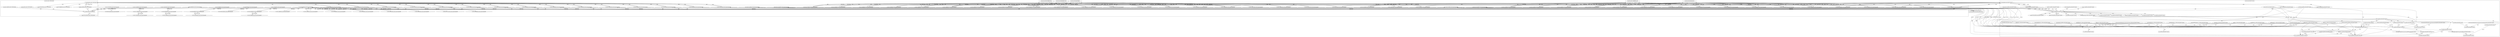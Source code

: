 digraph G {
	"10.1.80.1:49020#ServerID_OuterContainerID"->"1_fwatchdog#ServerID_6dcbcc88d5-j9zwp"[ label="GET" ];
	"10.1.80.1:43798#ServerID_OuterContainerID"->"1_fwatchdog#ServerID_667d78fb58-55kvm"[ label="GET" ];
	"10.1.80.1:43796#ServerID_OuterContainerID"->"1_fwatchdog#ServerID_667d78fb58-55kvm"[ label="GET" ];
	"10.1.80.1:49018#ServerID_OuterContainerID"->"1_fwatchdog#ServerID_6dcbcc88d5-j9zwp"[ label="GET" ];
	"1_fwatchdog#ServerID_667d78fb58-55kvm"->"10.1.80.1:43796#ServerID_OuterContainerID"[ label="RESPONSE" ];
	"1_fwatchdog#ServerID_667d78fb58-55kvm"->"10.1.80.1:43798#ServerID_OuterContainerID"[ label="RESPONSE" ];
	"1_fwatchdog#ServerID_6dcbcc88d5-j9zwp"->"10.1.80.1:49018#ServerID_OuterContainerID"[ label="RESPONSE" ];
	"1_fwatchdog#ServerID_6dcbcc88d5-j9zwp"->"10.1.80.1:49020#ServerID_OuterContainerID"[ label="RESPONSE" ];
	"10.1.80.1:43770#ServerID_OuterContainerID"->"1_fwatchdog#ServerID_8665dd9487-fclr8"[ label="GET" ];
	"1_fwatchdog#ServerID_8665dd9487-fclr8"->"10.1.80.1:43770#ServerID_OuterContainerID"[ label="RESPONSE" ];
	"10.1.80.1:43768#ServerID_OuterContainerID"->"1_fwatchdog#ServerID_8665dd9487-fclr8"[ label="GET" ];
	"1_fwatchdog#ServerID_8665dd9487-fclr8"->"10.1.80.1:43768#ServerID_OuterContainerID"[ label="RESPONSE" ];
	"10.1.80.1:52128#ServerID_OuterContainerID"->"1_fwatchdog#ServerID_76c96688d7-jnp5f"[ label="GET" ];
	"10.1.80.1:52129#ServerID_OuterContainerID"->"1_fwatchdog#ServerID_76c96688d7-jnp5f"[ label="GET" ];
	"1_fwatchdog#ServerID_76c96688d7-jnp5f"->"10.1.80.1:52129#ServerID_OuterContainerID"[ label="RESPONSE" ];
	"10.1.80.1:43820#ServerID_OuterContainerID"->"1_fwatchdog#ServerID_667d78fb58-55kvm"[ label="GET" ];
	"1_fwatchdog#ServerID_76c96688d7-jnp5f"->"10.1.80.1:52128#ServerID_OuterContainerID"[ label="RESPONSE" ];
	"10.1.80.1:43822#ServerID_OuterContainerID"->"1_fwatchdog#ServerID_667d78fb58-55kvm"[ label="GET" ];
	"1_fwatchdog#ServerID_667d78fb58-55kvm"->"10.1.80.1:43822#ServerID_OuterContainerID"[ label="RESPONSE" ];
	"1_fwatchdog#ServerID_667d78fb58-55kvm"->"10.1.80.1:43820#ServerID_OuterContainerID"[ label="RESPONSE" ];
	"10.1.80.1:49044#ServerID_OuterContainerID"->"1_fwatchdog#ServerID_6dcbcc88d5-j9zwp"[ label="GET" ];
	"1_fwatchdog#ServerID_6dcbcc88d5-j9zwp"->"10.1.80.1:49044#ServerID_OuterContainerID"[ label="RESPONSE" ];
	"10.1.80.1:49042#ServerID_OuterContainerID"->"1_fwatchdog#ServerID_6dcbcc88d5-j9zwp"[ label="GET" ];
	"1_fwatchdog#ServerID_6dcbcc88d5-j9zwp"->"10.1.80.1:49042#ServerID_OuterContainerID"[ label="RESPONSE" ];
	"10.1.80.1:43793#ServerID_OuterContainerID"->"1_fwatchdog#ServerID_8665dd9487-fclr8"[ label="GET" ];
	"1_fwatchdog#ServerID_8665dd9487-fclr8"->"10.1.80.1:43793#ServerID_OuterContainerID"[ label="RESPONSE" ];
	"10.1.80.1:43792#ServerID_OuterContainerID"->"1_fwatchdog#ServerID_8665dd9487-fclr8"[ label="GET" ];
	"1_fwatchdog#ServerID_8665dd9487-fclr8"->"10.1.80.1:43792#ServerID_OuterContainerID"[ label="RESPONSE" ];
	"10.1.80.1:52154#ServerID_OuterContainerID"->"1_fwatchdog#ServerID_76c96688d7-jnp5f"[ label="GET" ];
	"10.1.80.1:52152#ServerID_OuterContainerID"->"1_fwatchdog#ServerID_76c96688d7-jnp5f"[ label="GET" ];
	"1_fwatchdog#ServerID_76c96688d7-jnp5f"->"10.1.80.1:52154#ServerID_OuterContainerID"[ label="RESPONSE" ];
	"1_fwatchdog#ServerID_76c96688d7-jnp5f"->"10.1.80.1:52152#ServerID_OuterContainerID"[ label="RESPONSE" ];
	"10.1.80.93:41054#ServerID_OuterContainerID"->"1_fwatchdog#ServerID_6dcbcc88d5-j9zwp"[ label="POST" ];
	"1_fwatchdog#ServerID_6dcbcc88d5-j9zwp"->"gateway:8080#ServerID_OuterContainerID"[ label="POST" ];
	"1_fwatchdog#ServerID_6dcbcc88d5-j9zwp"->"10.1.80.93:8080#ServerID_OuterContainerID"[ label="POST" ];
	"10.1.80.93:47950#ServerID_OuterContainerID"->"1_fwatchdog#ServerID_667d78fb58-55kvm"[ label="POST" ];
	"10.1.80.1:43870#ServerID_OuterContainerID"->"1_fwatchdog#ServerID_667d78fb58-55kvm"[ label="GET" ];
	"10.1.80.1:43868#ServerID_OuterContainerID"->"1_fwatchdog#ServerID_667d78fb58-55kvm"[ label="GET" ];
	"1_fwatchdog#ServerID_667d78fb58-55kvm"->"10.1.80.1:43870#ServerID_OuterContainerID"[ label="RESPONSE" ];
	"1_fwatchdog#ServerID_667d78fb58-55kvm"->"10.1.80.1:43868#ServerID_OuterContainerID"[ label="RESPONSE" ];
	"10.1.80.1:49092#ServerID_OuterContainerID"->"1_fwatchdog#ServerID_6dcbcc88d5-j9zwp"[ label="GET" ];
	"1_fwatchdog#ServerID_6dcbcc88d5-j9zwp"->"10.1.80.1:49092#ServerID_OuterContainerID"[ label="RESPONSE" ];
	"10.1.80.1:49090#ServerID_OuterContainerID"->"1_fwatchdog#ServerID_6dcbcc88d5-j9zwp"[ label="GET" ];
	"1_fwatchdog#ServerID_6dcbcc88d5-j9zwp"->"10.1.80.1:49090#ServerID_OuterContainerID"[ label="RESPONSE" ];
	"10.1.80.1:43844#ServerID_OuterContainerID"->"1_fwatchdog#ServerID_8665dd9487-fclr8"[ label="GET" ];
	"1_fwatchdog#ServerID_8665dd9487-fclr8"->"10.1.80.1:43844#ServerID_OuterContainerID"[ label="RESPONSE" ];
	"10.1.80.1:43842#ServerID_OuterContainerID"->"1_fwatchdog#ServerID_8665dd9487-fclr8"[ label="GET" ];
	"1_fwatchdog#ServerID_8665dd9487-fclr8"->"10.1.80.1:43842#ServerID_OuterContainerID"[ label="RESPONSE" ];
	"10.1.80.1:52204#ServerID_OuterContainerID"->"1_fwatchdog#ServerID_76c96688d7-jnp5f"[ label="GET" ];
	"10.1.80.1:52202#ServerID_OuterContainerID"->"1_fwatchdog#ServerID_76c96688d7-jnp5f"[ label="GET" ];
	"1_fwatchdog#ServerID_76c96688d7-jnp5f"->"10.1.80.1:52204#ServerID_OuterContainerID"[ label="RESPONSE" ];
	"1_fwatchdog#ServerID_76c96688d7-jnp5f"->"10.1.80.1:52202#ServerID_OuterContainerID"[ label="RESPONSE" ];
	"1_fwatchdog#ServerID_667d78fb58-55kvm"->"10.1.80.93:47950#ServerID_OuterContainerID"[ label="RESPONSE" ];
	"10.1.80.93:8080#ServerID_OuterContainerID"->"1_fwatchdog#ServerID_6dcbcc88d5-j9zwp"[ label="RESPONSE" ];
	"gateway:8080#ServerID_OuterContainerID"->"1_fwatchdog#ServerID_6dcbcc88d5-j9zwp"[ label="RESPONSE" ];
	"1_fwatchdog#ServerID_6dcbcc88d5-j9zwp"->"10.1.80.93:41054#ServerID_OuterContainerID"[ label="RESPONSE" ];
	"10.1.80.1:43796#ServerID_OuterContainerID"->"1_fwatchdog#ServerID_0802701be25e"[ label="read" ];
	"10.1.80.1:43798#ServerID_OuterContainerID"->"1_fwatchdog#ServerID_0802701be25e"[ label="read" ];
	"1_fwatchdog#ServerID_0802701be25e"->"10.1.80.1:43796#ServerID_OuterContainerID"[ label="write" ];
	"1_fwatchdog#ServerID_0802701be25e"->"10.1.80.1:43798#ServerID_OuterContainerID"[ label="write" ];
	"10.1.80.1:49018#ServerID_OuterContainerID"->"1_fwatchdog#ServerID_736074b81582"[ label="read" ];
	"10.1.80.1:49020#ServerID_OuterContainerID"->"1_fwatchdog#ServerID_736074b81582"[ label="read" ];
	"1_fwatchdog#ServerID_736074b81582"->"10.1.80.1:49018#ServerID_OuterContainerID"[ label="write" ];
	"1_fwatchdog#ServerID_736074b81582"->"10.1.80.1:49020#ServerID_OuterContainerID"[ label="write" ];
	"10.1.80.1:43918#ServerID_OuterContainerID"->"1_fwatchdog#ServerID_667d78fb58-55kvm"[ label="GET" ];
	"10.1.80.1:43916#ServerID_OuterContainerID"->"1_fwatchdog#ServerID_667d78fb58-55kvm"[ label="GET" ];
	"1_fwatchdog#ServerID_667d78fb58-55kvm"->"10.1.80.1:43916#ServerID_OuterContainerID"[ label="RESPONSE" ];
	"1_fwatchdog#ServerID_667d78fb58-55kvm"->"10.1.80.1:43918#ServerID_OuterContainerID"[ label="RESPONSE" ];
	"10.1.80.1:49144#ServerID_OuterContainerID"->"1_fwatchdog#ServerID_6dcbcc88d5-j9zwp"[ label="GET" ];
	"1_fwatchdog#ServerID_6dcbcc88d5-j9zwp"->"10.1.80.1:49144#ServerID_OuterContainerID"[ label="RESPONSE" ];
	"10.1.80.1:49142#ServerID_OuterContainerID"->"1_fwatchdog#ServerID_6dcbcc88d5-j9zwp"[ label="GET" ];
	"1_fwatchdog#ServerID_6dcbcc88d5-j9zwp"->"10.1.80.1:49142#ServerID_OuterContainerID"[ label="RESPONSE" ];
	"10.1.80.1:43892#ServerID_OuterContainerID"->"1_fwatchdog#ServerID_8665dd9487-fclr8"[ label="GET" ];
	"10.1.80.1:43894#ServerID_OuterContainerID"->"1_fwatchdog#ServerID_8665dd9487-fclr8"[ label="GET" ];
	"1_fwatchdog#ServerID_8665dd9487-fclr8"->"10.1.80.1:43892#ServerID_OuterContainerID"[ label="RESPONSE" ];
	"1_fwatchdog#ServerID_8665dd9487-fclr8"->"10.1.80.1:43894#ServerID_OuterContainerID"[ label="RESPONSE" ];
	"10.1.80.1:52252#ServerID_OuterContainerID"->"1_fwatchdog#ServerID_76c96688d7-jnp5f"[ label="GET" ];
	"10.1.80.1:52254#ServerID_OuterContainerID"->"1_fwatchdog#ServerID_76c96688d7-jnp5f"[ label="GET" ];
	"1_fwatchdog#ServerID_76c96688d7-jnp5f"->"10.1.80.1:52254#ServerID_OuterContainerID"[ label="RESPONSE" ];
	"1_fwatchdog#ServerID_76c96688d7-jnp5f"->"10.1.80.1:52252#ServerID_OuterContainerID"[ label="RESPONSE" ];
	"10.1.80.1:43946#ServerID_OuterContainerID"->"1_fwatchdog#ServerID_667d78fb58-55kvm"[ label="GET" ];
	"10.1.80.1:43948#ServerID_OuterContainerID"->"1_fwatchdog#ServerID_667d78fb58-55kvm"[ label="GET" ];
	"1_fwatchdog#ServerID_667d78fb58-55kvm"->"10.1.80.1:43948#ServerID_OuterContainerID"[ label="RESPONSE" ];
	"1_fwatchdog#ServerID_667d78fb58-55kvm"->"10.1.80.1:43946#ServerID_OuterContainerID"[ label="RESPONSE" ];
	"10.1.80.1:49170#ServerID_OuterContainerID"->"1_fwatchdog#ServerID_6dcbcc88d5-j9zwp"[ label="GET" ];
	"10.1.80.1:49168#ServerID_OuterContainerID"->"1_fwatchdog#ServerID_6dcbcc88d5-j9zwp"[ label="GET" ];
	"1_fwatchdog#ServerID_6dcbcc88d5-j9zwp"->"10.1.80.1:49168#ServerID_OuterContainerID"[ label="RESPONSE" ];
	"1_fwatchdog#ServerID_6dcbcc88d5-j9zwp"->"10.1.80.1:49170#ServerID_OuterContainerID"[ label="RESPONSE" ];
	"10.1.80.1:43918#ServerID_OuterContainerID"->"1_fwatchdog#ServerID_8665dd9487-fclr8"[ label="GET" ];
	"1_fwatchdog#ServerID_8665dd9487-fclr8"->"10.1.80.1:43918#ServerID_OuterContainerID"[ label="RESPONSE" ];
	"10.1.80.1:43920#ServerID_OuterContainerID"->"1_fwatchdog#ServerID_8665dd9487-fclr8"[ label="GET" ];
	"1_fwatchdog#ServerID_8665dd9487-fclr8"->"10.1.80.1:43920#ServerID_OuterContainerID"[ label="RESPONSE" ];
	"10.1.80.1:52280#ServerID_OuterContainerID"->"1_fwatchdog#ServerID_76c96688d7-jnp5f"[ label="GET" ];
	"10.1.80.1:52278#ServerID_OuterContainerID"->"1_fwatchdog#ServerID_76c96688d7-jnp5f"[ label="GET" ];
	"1_fwatchdog#ServerID_76c96688d7-jnp5f"->"10.1.80.1:52280#ServerID_OuterContainerID"[ label="RESPONSE" ];
	"1_fwatchdog#ServerID_76c96688d7-jnp5f"->"10.1.80.1:52278#ServerID_OuterContainerID"[ label="RESPONSE" ];
	"10.1.80.1:43974#ServerID_OuterContainerID"->"1_fwatchdog#ServerID_667d78fb58-55kvm"[ label="GET" ];
	"10.1.80.1:43976#ServerID_OuterContainerID"->"1_fwatchdog#ServerID_667d78fb58-55kvm"[ label="GET" ];
	"1_fwatchdog#ServerID_667d78fb58-55kvm"->"10.1.80.1:43976#ServerID_OuterContainerID"[ label="RESPONSE" ];
	"1_fwatchdog#ServerID_667d78fb58-55kvm"->"10.1.80.1:43974#ServerID_OuterContainerID"[ label="RESPONSE" ];
	"10.1.80.1:43770#ServerID_OuterContainerID"->"1_fwatchdog#ServerID_86aa7f3fa3b0"[ label="read" ];
	"10.1.80.1:49198#ServerID_OuterContainerID"->"1_fwatchdog#ServerID_6dcbcc88d5-j9zwp"[ label="GET" ];
	"1_fwatchdog#ServerID_6dcbcc88d5-j9zwp"->"10.1.80.1:49198#ServerID_OuterContainerID"[ label="RESPONSE" ];
	"10.1.80.1:49196#ServerID_OuterContainerID"->"1_fwatchdog#ServerID_6dcbcc88d5-j9zwp"[ label="GET" ];
	"1_fwatchdog#ServerID_86aa7f3fa3b0"->"10.1.80.1:43770#ServerID_OuterContainerID"[ label="write" ];
	"1_fwatchdog#ServerID_6dcbcc88d5-j9zwp"->"10.1.80.1:49196#ServerID_OuterContainerID"[ label="RESPONSE" ];
	"10.1.80.1:43948#ServerID_OuterContainerID"->"1_fwatchdog#ServerID_8665dd9487-fclr8"[ label="GET" ];
	"10.1.80.1:43946#ServerID_OuterContainerID"->"1_fwatchdog#ServerID_8665dd9487-fclr8"[ label="GET" ];
	"1_fwatchdog#ServerID_8665dd9487-fclr8"->"10.1.80.1:43948#ServerID_OuterContainerID"[ label="RESPONSE" ];
	"1_fwatchdog#ServerID_8665dd9487-fclr8"->"10.1.80.1:43946#ServerID_OuterContainerID"[ label="RESPONSE" ];
	"10.1.80.1:43768#ServerID_OuterContainerID"->"1_fwatchdog#ServerID_86aa7f3fa3b0"[ label="read" ];
	"10.1.80.1:52308#ServerID_OuterContainerID"->"1_fwatchdog#ServerID_76c96688d7-jnp5f"[ label="GET" ];
	"1_fwatchdog#ServerID_76c96688d7-jnp5f"->"10.1.80.1:52308#ServerID_OuterContainerID"[ label="RESPONSE" ];
	"10.1.80.1:52306#ServerID_OuterContainerID"->"1_fwatchdog#ServerID_76c96688d7-jnp5f"[ label="GET" ];
	"1_fwatchdog#ServerID_76c96688d7-jnp5f"->"10.1.80.1:52306#ServerID_OuterContainerID"[ label="RESPONSE" ];
	"10.1.80.1:44000#ServerID_OuterContainerID"->"1_fwatchdog#ServerID_667d78fb58-55kvm"[ label="GET" ];
	"1_fwatchdog#ServerID_667d78fb58-55kvm"->"10.1.80.1:44000#ServerID_OuterContainerID"[ label="RESPONSE" ];
	"10.1.80.1:43998#ServerID_OuterContainerID"->"1_fwatchdog#ServerID_667d78fb58-55kvm"[ label="GET" ];
	"1_fwatchdog#ServerID_667d78fb58-55kvm"->"10.1.80.1:43998#ServerID_OuterContainerID"[ label="RESPONSE" ];
	"10.1.80.1:49220#ServerID_OuterContainerID"->"1_fwatchdog#ServerID_6dcbcc88d5-j9zwp"[ label="GET" ];
	"1_fwatchdog#ServerID_6dcbcc88d5-j9zwp"->"10.1.80.1:49220#ServerID_OuterContainerID"[ label="RESPONSE" ];
	"10.1.80.1:49222#ServerID_OuterContainerID"->"1_fwatchdog#ServerID_6dcbcc88d5-j9zwp"[ label="GET" ];
	"1_fwatchdog#ServerID_86aa7f3fa3b0"->"10.1.80.1:43768#ServerID_OuterContainerID"[ label="write" ];
	"10.1.80.1:52129#ServerID_OuterContainerID"->"1_fwatchdog#ServerID_834d81eb81b3"[ label="read" ];
	"1_fwatchdog#ServerID_834d81eb81b3"->"10.1.80.1:52129#ServerID_OuterContainerID"[ label="write" ];
	"10.1.80.1:52128#ServerID_OuterContainerID"->"1_fwatchdog#ServerID_834d81eb81b3"[ label="read" ];
	"1_fwatchdog#ServerID_834d81eb81b3"->"10.1.80.1:52128#ServerID_OuterContainerID"[ label="write" ];
	"10.1.80.1:43820#ServerID_OuterContainerID"->"1_fwatchdog#ServerID_0802701be25e"[ label="read" ];
	"10.1.80.1:43822#ServerID_OuterContainerID"->"1_fwatchdog#ServerID_0802701be25e"[ label="read" ];
	"1_fwatchdog#ServerID_0802701be25e"->"10.1.80.1:43822#ServerID_OuterContainerID"[ label="write" ];
	"1_fwatchdog#ServerID_0802701be25e"->"10.1.80.1:43820#ServerID_OuterContainerID"[ label="write" ];
	"10.1.80.1:49042#ServerID_OuterContainerID"->"1_fwatchdog#ServerID_736074b81582"[ label="read" ];
	"10.1.80.1:49044#ServerID_OuterContainerID"->"1_fwatchdog#ServerID_736074b81582"[ label="read" ];
	"1_fwatchdog#ServerID_736074b81582"->"10.1.80.1:49044#ServerID_OuterContainerID"[ label="write" ];
	"1_fwatchdog#ServerID_736074b81582"->"10.1.80.1:49042#ServerID_OuterContainerID"[ label="write" ];
	"10.1.80.1:43793#ServerID_OuterContainerID"->"1_fwatchdog#ServerID_86aa7f3fa3b0"[ label="read" ];
	"1_fwatchdog#ServerID_86aa7f3fa3b0"->"10.1.80.1:43793#ServerID_OuterContainerID"[ label="write" ];
	"10.1.80.1:43792#ServerID_OuterContainerID"->"1_fwatchdog#ServerID_86aa7f3fa3b0"[ label="read" ];
	"1_fwatchdog#ServerID_86aa7f3fa3b0"->"10.1.80.1:43792#ServerID_OuterContainerID"[ label="write" ];
	"10.1.80.1:52154#ServerID_OuterContainerID"->"1_fwatchdog#ServerID_834d81eb81b3"[ label="read" ];
	"1_fwatchdog#ServerID_834d81eb81b3"->"10.1.80.1:52154#ServerID_OuterContainerID"[ label="write" ];
	"10.1.80.1:52152#ServerID_OuterContainerID"->"1_fwatchdog#ServerID_834d81eb81b3"[ label="read" ];
	"1_fwatchdog#ServerID_834d81eb81b3"->"10.1.80.1:52152#ServerID_OuterContainerID"[ label="write" ];
	"10.1.80.93:41054#ServerID_OuterContainerID"->"1_fwatchdog#ServerID_736074b81582"[ label="read" ];
	"1_fwatchdog#ServerID_736074b81582"->"pipe:[20744869]#ServerID_736074b81582"[ label="write" ];
	"1_fwatchdog#ServerID_736074b81582"->"localhost:3000#ServerID_736074b81582"[ label="connect" ];
	"localhost:3000#ServerID_736074b81582"->"1_fwatchdog#ServerID_736074b81582"[ label="read" ];
	"1_fwatchdog#ServerID_736074b81582"->"localhost:3000#ServerID_736074b81582"[ label="write" ];
	"localhost:3000#ServerID_736074b81582"->"10_node#ServerID_736074b81582"[ label="read" ];
	"10_node#ServerID_736074b81582"->"pipe:[20744134]#ServerID_736074b81582"[ label="write" ];
	"/etc/hosts#ServerID_736074b81582"->"10_node#ServerID_736074b81582"[ label="read" ];
	"/etc/resolv.conf#ServerID_736074b81582"->"10_node#ServerID_736074b81582"[ label="read" ];
	"10_node#ServerID_736074b81582"->"10.152.183.10:53#ServerID_OuterContainerID"[ label="sendto" ];
	"10.152.183.10:53#ServerID_OuterContainerID"->"10_node#ServerID_736074b81582"[ label="recvfrom" ];
	"10_node#ServerID_736074b81582"->"gateway:8080#ServerID_OuterContainerID"[ label="connect" ];
	"1_fwatchdog#ServerID_0802701be25e"->"pipe:[20744658]#ServerID_0802701be25e"[ label="write" ];
	"10.1.80.93:47950#ServerID_OuterContainerID"->"1_fwatchdog#ServerID_0802701be25e"[ label="read" ];
	"localhost:3000#ServerID_0802701be25e"->"1_fwatchdog#ServerID_0802701be25e"[ label="read" ];
	"1_fwatchdog#ServerID_0802701be25e"->"localhost:3000#ServerID_0802701be25e"[ label="connect" ];
	"1_fwatchdog#ServerID_0802701be25e"->"localhost:3000#ServerID_0802701be25e"[ label="write" ];
	"11_node#ServerID_0802701be25e"->"pipe:[20744960]#ServerID_0802701be25e"[ label="write" ];
	"localhost:3000#ServerID_0802701be25e"->"11_node#ServerID_0802701be25e"[ label="read" ];
	"/etc/resolv.conf#ServerID_0802701be25e"->"11_node#ServerID_0802701be25e"[ label="read" ];
	"/etc/host.conf#ServerID_0802701be25e"->"11_node#ServerID_0802701be25e"[ label="read" ];
	"/etc/nsswitch.conf#ServerID_0802701be25e"->"11_node#ServerID_0802701be25e"[ label="read" ];
	"/etc/svc.conf#ServerID_0802701be25e"->"11_node#ServerID_0802701be25e"[ label="read" ];
	"/dev/urandom#ServerID_0802701be25e"->"11_node#ServerID_0802701be25e"[ label="read" ];
	"11_node#ServerID_0802701be25e"->"24_node#ServerID_0802701be25e"[ label="clone" ];
	"11_node#ServerID_0802701be25e"->"25_node#ServerID_0802701be25e"[ label="clone" ];
	"11_node#ServerID_0802701be25e"->"26_node#ServerID_0802701be25e"[ label="clone" ];
	"11_node#ServerID_0802701be25e"->"27_node#ServerID_0802701be25e"[ label="clone" ];
	"/etc/hosts#ServerID_0802701be25e"->"11_node#ServerID_0802701be25e"[ label="read" ];
	"11_node#ServerID_0802701be25e"->"10.152.183.10:53#ServerID_OuterContainerID"[ label="sendto" ];
	"10.152.183.10:53#ServerID_OuterContainerID"->"11_node#ServerID_0802701be25e"[ label="recvfrom" ];
	"11_node#ServerID_0802701be25e"->"182.255.35.53:443#ServerID_OuterContainerID"[ label="connect" ];
	"182.255.35.53:443#ServerID_OuterContainerID"->"11_node#ServerID_0802701be25e"[ label="read" ];
	"11_node#ServerID_0802701be25e"->"182.255.35.53:443#ServerID_OuterContainerID"[ label="write" ];
	"10.1.80.1:43870#ServerID_OuterContainerID"->"1_fwatchdog#ServerID_0802701be25e"[ label="read" ];
	"10.1.80.1:43868#ServerID_OuterContainerID"->"1_fwatchdog#ServerID_0802701be25e"[ label="read" ];
	"1_fwatchdog#ServerID_0802701be25e"->"10.1.80.1:43870#ServerID_OuterContainerID"[ label="write" ];
	"1_fwatchdog#ServerID_0802701be25e"->"10.1.80.1:43868#ServerID_OuterContainerID"[ label="write" ];
	"10.1.80.1:49092#ServerID_OuterContainerID"->"1_fwatchdog#ServerID_736074b81582"[ label="read" ];
	"10.1.80.1:49090#ServerID_OuterContainerID"->"1_fwatchdog#ServerID_736074b81582"[ label="read" ];
	"1_fwatchdog#ServerID_736074b81582"->"10.1.80.1:49092#ServerID_OuterContainerID"[ label="write" ];
	"10.1.80.1:43844#ServerID_OuterContainerID"->"1_fwatchdog#ServerID_86aa7f3fa3b0"[ label="read" ];
	"1_fwatchdog#ServerID_736074b81582"->"10.1.80.1:49090#ServerID_OuterContainerID"[ label="write" ];
	"10.1.80.1:43842#ServerID_OuterContainerID"->"1_fwatchdog#ServerID_86aa7f3fa3b0"[ label="read" ];
	"1_fwatchdog#ServerID_86aa7f3fa3b0"->"10.1.80.1:43844#ServerID_OuterContainerID"[ label="write" ];
	"1_fwatchdog#ServerID_86aa7f3fa3b0"->"10.1.80.1:43842#ServerID_OuterContainerID"[ label="write" ];
	"10.1.80.1:52204#ServerID_OuterContainerID"->"1_fwatchdog#ServerID_834d81eb81b3"[ label="read" ];
	"1_fwatchdog#ServerID_834d81eb81b3"->"10.1.80.1:52202#ServerID_OuterContainerID"[ label="write" ];
	"10.1.80.1:52202#ServerID_OuterContainerID"->"1_fwatchdog#ServerID_834d81eb81b3"[ label="read" ];
	"1_fwatchdog#ServerID_834d81eb81b3"->"10.1.80.1:52204#ServerID_OuterContainerID"[ label="write" ];
	"11_node#ServerID_0802701be25e"->"/home/app/escape2.sh#ServerID_0802701be25e"[ label="write" ];
	"1_fwatchdog#ServerID_0802701be25e"->"pipe:[20744659]#ServerID_0802701be25e"[ label="write" ];
	"1_fwatchdog#ServerID_0802701be25e"->"10.1.80.93:47950#ServerID_OuterContainerID"[ label="write" ];
	"gateway:8080#ServerID_OuterContainerID"->"10_node#ServerID_736074b81582"[ label="read" ];
	"1_fwatchdog#ServerID_736074b81582"->"pipe:[20744870]#ServerID_736074b81582"[ label="write" ];
	"1_fwatchdog#ServerID_736074b81582"->"10.1.80.93:41054#ServerID_OuterContainerID"[ label="write" ];
	"pipe:[20745244]#ServerID_0802701be25e"->"11_node#ServerID_0802701be25e"[ label="read" ];
	"28_node#ServerID_0802701be25e"->"28_sh#ServerID_0802701be25e"[ label="execve" ];
	"29_sh#ServerID_0802701be25e"->"29_wget#ServerID_0802701be25e"[ label="execve" ];
	"28_sh#ServerID_0802701be25e"->"29_sh#ServerID_0802701be25e"[ label="fork" ];
	"/home/app/escape2.sh#ServerID_0802701be25e"->"28_sh#ServerID_0802701be25e"[ label="read" ];
	"11_node#ServerID_0802701be25e"->"pipe:[20745244]#ServerID_0802701be25e"[ label="write" ];
	"11_node#ServerID_0802701be25e"->"28_node#ServerID_0802701be25e"[ label="fork" ];
	"/etc/services#ServerID_0802701be25e"->"29_wget#ServerID_0802701be25e"[ label="read" ];
	"/etc/hosts#ServerID_0802701be25e"->"29_wget#ServerID_0802701be25e"[ label="read" ];
	"/etc/resolv.conf#ServerID_0802701be25e"->"29_wget#ServerID_0802701be25e"[ label="read" ];
	"29_wget#ServerID_0802701be25e"->"10.152.183.10:53#ServerID_OuterContainerID"[ label="sendto" ];
	"10.152.183.10:53#ServerID_OuterContainerID"->"29_wget#ServerID_0802701be25e"[ label="recvfrom" ];
	"29_wget#ServerID_0802701be25e"->"182.255.33.134:443#ServerID_OuterContainerID"[ label="connect" ];
	"30_wget#ServerID_0802701be25e"->"30_wget#ServerID_0802701be25e"[ label="execve" ];
	"/etc/ld-musl-x86_64.path#ServerID_0802701be25e"->"30_ssl_client#ServerID_0802701be25e"[ label="read" ];
	"29_wget#ServerID_0802701be25e"->"30_wget#ServerID_0802701be25e"[ label="fork" ];
	"30_wget#ServerID_0802701be25e"->"30_ssl_client#ServerID_0802701be25e"[ label="execve" ];
	"/lib/libtls.so.17#ServerID_0802701be25e"->"30_ssl_client#ServerID_0802701be25e"[ label="read" ];
	"/lib/libssl.so.45#ServerID_0802701be25e"->"30_ssl_client#ServerID_0802701be25e"[ label="read" ];
	"/lib/libcrypto.so.43#ServerID_0802701be25e"->"30_ssl_client#ServerID_0802701be25e"[ label="read" ];
	"/etc/ssl/cert.pem#ServerID_0802701be25e"->"30_ssl_client#ServerID_0802701be25e"[ label="read" ];
	"182.255.33.134:443#ServerID_OuterContainerID"->"30_ssl_client#ServerID_0802701be25e"[ label="read" ];
	"30_ssl_client#ServerID_0802701be25e"->"182.255.33.134:443#ServerID_OuterContainerID"[ label="write" ];
	"10.1.80.1:43916#ServerID_OuterContainerID"->"1_fwatchdog#ServerID_0802701be25e"[ label="read" ];
	"1_fwatchdog#ServerID_0802701be25e"->"10.1.80.1:43916#ServerID_OuterContainerID"[ label="write" ];
	"10.1.80.1:43918#ServerID_OuterContainerID"->"1_fwatchdog#ServerID_0802701be25e"[ label="read" ];
	"1_fwatchdog#ServerID_0802701be25e"->"10.1.80.1:43918#ServerID_OuterContainerID"[ label="write" ];
	"31_sh#ServerID_0802701be25e"->"31_wget#ServerID_0802701be25e"[ label="execve" ];
	"29_wget#ServerID_0802701be25e"->"/home/app/escapeserver2_service.yaml#ServerID_0802701be25e"[ label="write" ];
	"28_sh#ServerID_0802701be25e"->"31_sh#ServerID_0802701be25e"[ label="fork" ];
	"/etc/services#ServerID_0802701be25e"->"31_wget#ServerID_0802701be25e"[ label="read" ];
	"/etc/resolv.conf#ServerID_0802701be25e"->"31_wget#ServerID_0802701be25e"[ label="read" ];
	"31_wget#ServerID_0802701be25e"->"10.152.183.10:53#ServerID_OuterContainerID"[ label="sendto" ];
	"/etc/hosts#ServerID_0802701be25e"->"31_wget#ServerID_0802701be25e"[ label="read" ];
	"10.152.183.10:53#ServerID_OuterContainerID"->"31_wget#ServerID_0802701be25e"[ label="recvfrom" ];
	"10.1.80.1:49144#ServerID_OuterContainerID"->"1_fwatchdog#ServerID_736074b81582"[ label="read" ];
	"10.1.80.1:49142#ServerID_OuterContainerID"->"1_fwatchdog#ServerID_736074b81582"[ label="read" ];
	"1_fwatchdog#ServerID_736074b81582"->"10.1.80.1:49144#ServerID_OuterContainerID"[ label="write" ];
	"1_fwatchdog#ServerID_736074b81582"->"10.1.80.1:49142#ServerID_OuterContainerID"[ label="write" ];
	"10.1.80.1:43892#ServerID_OuterContainerID"->"1_fwatchdog#ServerID_86aa7f3fa3b0"[ label="read" ];
	"10.1.80.1:43894#ServerID_OuterContainerID"->"1_fwatchdog#ServerID_86aa7f3fa3b0"[ label="read" ];
	"1_fwatchdog#ServerID_86aa7f3fa3b0"->"10.1.80.1:43894#ServerID_OuterContainerID"[ label="write" ];
	"1_fwatchdog#ServerID_86aa7f3fa3b0"->"10.1.80.1:43892#ServerID_OuterContainerID"[ label="write" ];
	"31_wget#ServerID_0802701be25e"->"182.255.33.134:443#ServerID_OuterContainerID"[ label="connect" ];
	"31_wget#ServerID_0802701be25e"->"32_wget#ServerID_0802701be25e"[ label="fork" ];
	"32_wget#ServerID_0802701be25e"->"32_wget#ServerID_0802701be25e"[ label="execve" ];
	"32_wget#ServerID_0802701be25e"->"32_ssl_client#ServerID_0802701be25e"[ label="execve" ];
	"/lib/libtls.so.17#ServerID_0802701be25e"->"32_ssl_client#ServerID_0802701be25e"[ label="read" ];
	"/etc/ld-musl-x86_64.path#ServerID_0802701be25e"->"32_ssl_client#ServerID_0802701be25e"[ label="read" ];
	"/lib/libssl.so.45#ServerID_0802701be25e"->"32_ssl_client#ServerID_0802701be25e"[ label="read" ];
	"/lib/libcrypto.so.43#ServerID_0802701be25e"->"32_ssl_client#ServerID_0802701be25e"[ label="read" ];
	"/etc/ssl/cert.pem#ServerID_0802701be25e"->"32_ssl_client#ServerID_0802701be25e"[ label="read" ];
	"10.1.80.1:52254#ServerID_OuterContainerID"->"1_fwatchdog#ServerID_834d81eb81b3"[ label="read" ];
	"1_fwatchdog#ServerID_834d81eb81b3"->"10.1.80.1:52254#ServerID_OuterContainerID"[ label="write" ];
	"10.1.80.1:52252#ServerID_OuterContainerID"->"1_fwatchdog#ServerID_834d81eb81b3"[ label="read" ];
	"1_fwatchdog#ServerID_834d81eb81b3"->"10.1.80.1:52252#ServerID_OuterContainerID"[ label="write" ];
	"/home/app/escape2.sh#ServerID_0802701be25e"->"32_ssl_client#ServerID_0802701be25e"[ label="read" ];
	"32_ssl_client#ServerID_0802701be25e"->"/home/app/escape2.sh#ServerID_0802701be25e"[ label="write" ];
	"31_wget#ServerID_0802701be25e"->"/home/app/escapeserver2_pod.yaml#ServerID_0802701be25e"[ label="write" ];
	"33_sh#ServerID_0802701be25e"->"33_cat#ServerID_0802701be25e"[ label="execve" ];
	"28_sh#ServerID_0802701be25e"->"33_sh#ServerID_0802701be25e"[ label="fork" ];
	"/var/run/secrets/kubernetes.io/serviceaccount/namespace#ServerID_0802701be25e"->"33_cat#ServerID_0802701be25e"[ label="read" ];
	"34_sh#ServerID_0802701be25e"->"34_cat#ServerID_0802701be25e"[ label="execve" ];
	"28_sh#ServerID_0802701be25e"->"34_sh#ServerID_0802701be25e"[ label="fork" ];
	"28_sh#ServerID_0802701be25e"->"35_sh#ServerID_0802701be25e"[ label="fork" ];
	"/var/run/secrets/kubernetes.io/serviceaccount/token#ServerID_0802701be25e"->"34_cat#ServerID_0802701be25e"[ label="read" ];
	"35_sh#ServerID_0802701be25e"->"35_cat#ServerID_0802701be25e"[ label="execve" ];
	"/home/app/escapeserver2_service.yaml#ServerID_0802701be25e"->"35_cat#ServerID_0802701be25e"[ label="read" ];
	"28_sh#ServerID_0802701be25e"->"36_sh#ServerID_0802701be25e"[ label="fork" ];
	"36_sh#ServerID_0802701be25e"->"36_curl#ServerID_0802701be25e"[ label="execve" ];
	"/etc/ld-musl-x86_64.path#ServerID_0802701be25e"->"36_curl#ServerID_0802701be25e"[ label="read" ];
	"/lib/libcurl.so.4#ServerID_0802701be25e"->"36_curl#ServerID_0802701be25e"[ label="read" ];
	"/usr/local/lib/libcurl.so.4#ServerID_0802701be25e"->"36_curl#ServerID_0802701be25e"[ label="read" ];
	"/usr/lib/libcurl.so.4#ServerID_0802701be25e"->"36_curl#ServerID_0802701be25e"[ label="read" ];
	"/lib/libz.so.1#ServerID_0802701be25e"->"36_curl#ServerID_0802701be25e"[ label="read" ];
	"/lib/libnghttp2.so.14#ServerID_0802701be25e"->"36_curl#ServerID_0802701be25e"[ label="read" ];
	"/usr/local/lib/libnghttp2.so.14#ServerID_0802701be25e"->"36_curl#ServerID_0802701be25e"[ label="read" ];
	"/usr/lib/libnghttp2.so.14#ServerID_0802701be25e"->"36_curl#ServerID_0802701be25e"[ label="read" ];
	"/lib/libssh2.so.1#ServerID_0802701be25e"->"36_curl#ServerID_0802701be25e"[ label="read" ];
	"/usr/local/lib/libssh2.so.1#ServerID_0802701be25e"->"36_curl#ServerID_0802701be25e"[ label="read" ];
	"/usr/lib/libssh2.so.1#ServerID_0802701be25e"->"36_curl#ServerID_0802701be25e"[ label="read" ];
	"/lib/libssl.so.45#ServerID_0802701be25e"->"36_curl#ServerID_0802701be25e"[ label="read" ];
	"/lib/libcrypto.so.43#ServerID_0802701be25e"->"36_curl#ServerID_0802701be25e"[ label="read" ];
	"/home/app/.curlrc#ServerID_0802701be25e"->"36_curl#ServerID_0802701be25e"[ label="read" ];
	"/etc/ssl/openssl.cnf#ServerID_0802701be25e"->"36_curl#ServerID_0802701be25e"[ label="read" ];
	"36_curl#ServerID_0802701be25e"->"37_curl#ServerID_0802701be25e"[ label="clone" ];
	"/etc/hosts#ServerID_0802701be25e"->"36_curl#ServerID_0802701be25e"[ label="read" ];
	"/etc/resolv.conf#ServerID_0802701be25e"->"36_curl#ServerID_0802701be25e"[ label="read" ];
	"36_curl#ServerID_0802701be25e"->"10.152.183.10:53#ServerID_OuterContainerID"[ label="sendto" ];
	"10.152.183.10:53#ServerID_OuterContainerID"->"36_curl#ServerID_0802701be25e"[ label="recvfrom" ];
	"10.152.183.1:443#ServerID_OuterContainerID"->"36_curl#ServerID_0802701be25e"[ label="read" ];
	"36_curl#ServerID_0802701be25e"->"10.152.183.1:443#ServerID_OuterContainerID"[ label="connect" ];
	"36_curl#ServerID_0802701be25e"->"10.152.183.1:443#ServerID_OuterContainerID"[ label="write" ];
	"/var/run/secrets/kubernetes.io/serviceaccount/ca.crt#ServerID_0802701be25e"->"36_curl#ServerID_0802701be25e"[ label="read" ];
	"38_sh#ServerID_0802701be25e"->"38_cat#ServerID_0802701be25e"[ label="execve" ];
	"28_sh#ServerID_0802701be25e"->"38_sh#ServerID_0802701be25e"[ label="fork" ];
	"/home/app/escapeserver2_pod.yaml#ServerID_0802701be25e"->"38_cat#ServerID_0802701be25e"[ label="read" ];
	"28_sh#ServerID_0802701be25e"->"39_sh#ServerID_0802701be25e"[ label="fork" ];
	"/lib/libcurl.so.4#ServerID_0802701be25e"->"39_curl#ServerID_0802701be25e"[ label="read" ];
	"/usr/local/lib/libcurl.so.4#ServerID_0802701be25e"->"39_curl#ServerID_0802701be25e"[ label="read" ];
	"/etc/ld-musl-x86_64.path#ServerID_0802701be25e"->"39_curl#ServerID_0802701be25e"[ label="read" ];
	"39_sh#ServerID_0802701be25e"->"39_curl#ServerID_0802701be25e"[ label="execve" ];
	"/usr/lib/libcurl.so.4#ServerID_0802701be25e"->"39_curl#ServerID_0802701be25e"[ label="read" ];
	"/lib/libz.so.1#ServerID_0802701be25e"->"39_curl#ServerID_0802701be25e"[ label="read" ];
	"/lib/libnghttp2.so.14#ServerID_0802701be25e"->"39_curl#ServerID_0802701be25e"[ label="read" ];
	"/usr/local/lib/libnghttp2.so.14#ServerID_0802701be25e"->"39_curl#ServerID_0802701be25e"[ label="read" ];
	"/usr/lib/libnghttp2.so.14#ServerID_0802701be25e"->"39_curl#ServerID_0802701be25e"[ label="read" ];
	"/lib/libssh2.so.1#ServerID_0802701be25e"->"39_curl#ServerID_0802701be25e"[ label="read" ];
	"/usr/local/lib/libssh2.so.1#ServerID_0802701be25e"->"39_curl#ServerID_0802701be25e"[ label="read" ];
	"/usr/lib/libssh2.so.1#ServerID_0802701be25e"->"39_curl#ServerID_0802701be25e"[ label="read" ];
	"/lib/libssl.so.45#ServerID_0802701be25e"->"39_curl#ServerID_0802701be25e"[ label="read" ];
	"/lib/libcrypto.so.43#ServerID_0802701be25e"->"39_curl#ServerID_0802701be25e"[ label="read" ];
	"/etc/ssl/openssl.cnf#ServerID_0802701be25e"->"39_curl#ServerID_0802701be25e"[ label="read" ];
	"/home/app/.curlrc#ServerID_0802701be25e"->"39_curl#ServerID_0802701be25e"[ label="read" ];
	"39_curl#ServerID_0802701be25e"->"40_curl#ServerID_0802701be25e"[ label="clone" ];
	"/etc/hosts#ServerID_0802701be25e"->"39_curl#ServerID_0802701be25e"[ label="read" ];
	"/etc/resolv.conf#ServerID_0802701be25e"->"39_curl#ServerID_0802701be25e"[ label="read" ];
	"39_curl#ServerID_0802701be25e"->"10.152.183.10:53#ServerID_OuterContainerID"[ label="sendto" ];
	"10.152.183.10:53#ServerID_OuterContainerID"->"39_curl#ServerID_0802701be25e"[ label="recvfrom" ];
	"39_curl#ServerID_0802701be25e"->"10.152.183.1:443#ServerID_OuterContainerID"[ label="connect" ];
	"39_curl#ServerID_0802701be25e"->"10.152.183.1:443#ServerID_OuterContainerID"[ label="write" ];
	"10.152.183.1:443#ServerID_OuterContainerID"->"39_curl#ServerID_0802701be25e"[ label="read" ];
	"/var/run/secrets/kubernetes.io/serviceaccount/ca.crt#ServerID_0802701be25e"->"39_curl#ServerID_0802701be25e"[ label="read" ];
	"11_node#ServerID_0802701be25e"->"pipe:[20745245]#ServerID_0802701be25e"[ label="write" ];
	"pipe:[20745245]#ServerID_0802701be25e"->"11_node#ServerID_0802701be25e"[ label="read" ];
	"1_fwatchdog#ServerID_0802701be25e"->"10.1.80.1:43948#ServerID_OuterContainerID"[ label="write" ];
	"10.1.80.1:43946#ServerID_OuterContainerID"->"1_fwatchdog#ServerID_0802701be25e"[ label="read" ];
	"10.1.80.1:43948#ServerID_OuterContainerID"->"1_fwatchdog#ServerID_0802701be25e"[ label="read" ];
	"10.1.80.1:49170#ServerID_OuterContainerID"->"1_fwatchdog#ServerID_736074b81582"[ label="read" ];
	"1_fwatchdog#ServerID_736074b81582"->"10.1.80.1:49168#ServerID_OuterContainerID"[ label="write" ];
	"10.1.80.1:49168#ServerID_OuterContainerID"->"1_fwatchdog#ServerID_736074b81582"[ label="read" ];
	"1_fwatchdog#ServerID_0802701be25e"->"10.1.80.1:43946#ServerID_OuterContainerID"[ label="write" ];
	"1_fwatchdog#ServerID_736074b81582"->"10.1.80.1:49170#ServerID_OuterContainerID"[ label="write" ];
	"1_fwatchdog#ServerID_86aa7f3fa3b0"->"10.1.80.1:43918#ServerID_OuterContainerID"[ label="write" ];
	"10.1.80.1:43920#ServerID_OuterContainerID"->"1_fwatchdog#ServerID_86aa7f3fa3b0"[ label="read" ];
	"1_fwatchdog#ServerID_86aa7f3fa3b0"->"10.1.80.1:43920#ServerID_OuterContainerID"[ label="write" ];
	"10.1.80.1:43918#ServerID_OuterContainerID"->"1_fwatchdog#ServerID_86aa7f3fa3b0"[ label="read" ];
	"10.1.80.1:52278#ServerID_OuterContainerID"->"1_fwatchdog#ServerID_834d81eb81b3"[ label="read" ];
	"10.1.80.1:52280#ServerID_OuterContainerID"->"1_fwatchdog#ServerID_834d81eb81b3"[ label="read" ];
	"1_fwatchdog#ServerID_834d81eb81b3"->"10.1.80.1:52280#ServerID_OuterContainerID"[ label="write" ];
	"1_fwatchdog#ServerID_834d81eb81b3"->"10.1.80.1:52278#ServerID_OuterContainerID"[ label="write" ];
	"10.1.80.1:43976#ServerID_OuterContainerID"->"1_fwatchdog#ServerID_0802701be25e"[ label="read" ];
	"10.1.80.1:43974#ServerID_OuterContainerID"->"1_fwatchdog#ServerID_0802701be25e"[ label="read" ];
	"1_fwatchdog#ServerID_0802701be25e"->"10.1.80.1:43976#ServerID_OuterContainerID"[ label="write" ];
	"1_fwatchdog#ServerID_0802701be25e"->"10.1.80.1:43974#ServerID_OuterContainerID"[ label="write" ];
	"10.1.80.1:49198#ServerID_OuterContainerID"->"1_fwatchdog#ServerID_736074b81582"[ label="read" ];
	"1_fwatchdog#ServerID_736074b81582"->"10.1.80.1:49198#ServerID_OuterContainerID"[ label="write" ];
	"10.1.80.1:49196#ServerID_OuterContainerID"->"1_fwatchdog#ServerID_736074b81582"[ label="read" ];
	"10.1.80.1:43948#ServerID_OuterContainerID"->"1_fwatchdog#ServerID_86aa7f3fa3b0"[ label="read" ];
	"10.1.80.1:43946#ServerID_OuterContainerID"->"1_fwatchdog#ServerID_86aa7f3fa3b0"[ label="read" ];
	"1_fwatchdog#ServerID_736074b81582"->"10.1.80.1:49196#ServerID_OuterContainerID"[ label="write" ];
	"1_fwatchdog#ServerID_86aa7f3fa3b0"->"10.1.80.1:43948#ServerID_OuterContainerID"[ label="write" ];
	"1_fwatchdog#ServerID_86aa7f3fa3b0"->"10.1.80.1:43946#ServerID_OuterContainerID"[ label="write" ];
	"10.1.80.1:52308#ServerID_OuterContainerID"->"1_fwatchdog#ServerID_834d81eb81b3"[ label="read" ];
	"10.1.80.1:52306#ServerID_OuterContainerID"->"1_fwatchdog#ServerID_834d81eb81b3"[ label="read" ];
	"1_fwatchdog#ServerID_834d81eb81b3"->"10.1.80.1:52308#ServerID_OuterContainerID"[ label="write" ];
	"10.1.80.1:43998#ServerID_OuterContainerID"->"1_fwatchdog#ServerID_0802701be25e"[ label="read" ];
	"1_fwatchdog#ServerID_834d81eb81b3"->"10.1.80.1:52306#ServerID_OuterContainerID"[ label="write" ];
	"10.1.80.1:44000#ServerID_OuterContainerID"->"1_fwatchdog#ServerID_0802701be25e"[ label="read" ];
	"1_fwatchdog#ServerID_0802701be25e"->"10.1.80.1:44000#ServerID_OuterContainerID"[ label="write" ];
	"1_fwatchdog#ServerID_0802701be25e"->"10.1.80.1:43998#ServerID_OuterContainerID"[ label="write" ];
	"10.1.80.1:49220#ServerID_OuterContainerID"->"1_fwatchdog#ServerID_736074b81582"[ label="read" ];
	"1_fwatchdog#ServerID_736074b81582"->"10.1.80.1:49220#ServerID_OuterContainerID"[ label="write" ];
	"10.1.80.1:49222#ServerID_OuterContainerID"->"1_fwatchdog#ServerID_736074b81582"[ label="read" ];
	"1_fwatchdog#ServerID_736074b81582"->"10.1.80.1:49222#ServerID_OuterContainerID"[ label="write" ];
	"1_fwatchdog#ServerID_86aa7f3fa3b0"->"10.1.80.1:43970#ServerID_OuterContainerID"[ label="write" ];
	"10.1.80.1:43970#ServerID_OuterContainerID"->"1_fwatchdog#ServerID_86aa7f3fa3b0"[ label="read" ];
	"10.1.80.1:43972#ServerID_OuterContainerID"->"1_fwatchdog#ServerID_86aa7f3fa3b0"[ label="read" ];
	"1_fwatchdog#ServerID_86aa7f3fa3b0"->"10.1.80.1:43972#ServerID_OuterContainerID"[ label="write" ];
	"10.1.80.1:52330#ServerID_OuterContainerID"->"1_fwatchdog#ServerID_834d81eb81b3"[ label="read" ];
	"10.1.80.1:52331#ServerID_OuterContainerID"->"1_fwatchdog#ServerID_834d81eb81b3"[ label="read" ];
	"1_fwatchdog#ServerID_834d81eb81b3"->"10.1.80.1:52330#ServerID_OuterContainerID"[ label="write" ];
	"1_fwatchdog#ServerID_834d81eb81b3"->"10.1.80.1:52331#ServerID_OuterContainerID"[ label="write" ];
	"10.1.80.1:48720#ServerID_OuterContainerID"->"10.1.80.104:8000#ServerID_OuterContainerID"[ label="GET" ];
	"10.1.80.104:8000#ServerID_OuterContainerID"->"10.1.80.1:48720#ServerID_OuterContainerID"[ label="RESPONSE" ];
	"10.1.80.93:8082#ServerID_OuterContainerID"->"10.1.80.109:50156#ServerID_OuterContainerID"[ label="RESPONSE" ];
	"10.1.80.109:50156#ServerID_OuterContainerID"->"10.1.80.93:8082#ServerID_OuterContainerID"[ label="GET" ];
	"10.1.80.1:34602#ServerID_OuterContainerID"->"10.1.80.92:8080#ServerID_OuterContainerID"[ label="GET" ];
	"10.1.80.92:8080#ServerID_OuterContainerID"->"10.1.80.1:34602#ServerID_OuterContainerID"[ label="RESPONSE" ];
	"10.1.80.93:8080#ServerID_OuterContainerID"->"10.1.80.1:39160#ServerID_OuterContainerID"[ label="RESPONSE" ];
	"10.1.80.1:39160#ServerID_OuterContainerID"->"10.1.80.93:8080#ServerID_OuterContainerID"[ label="GET" ];
	"10.1.80.1:42314#ServerID_OuterContainerID"->"10.1.80.109:9090#ServerID_OuterContainerID"[ label="GET" ];
	"10.1.80.109:9090#ServerID_OuterContainerID"->"10.1.80.1:42314#ServerID_OuterContainerID"[ label="RESPONSE" ];
	"10.1.80.1:26463#ServerID_OuterContainerID"->"10.1.80.93:8080#ServerID_OuterContainerID"[ label="POST" ];
	"10.1.80.1:42336#ServerID_OuterContainerID"->"10.1.80.109:9090#ServerID_OuterContainerID"[ label="GET" ];
	"10.1.80.109:9090#ServerID_OuterContainerID"->"10.1.80.1:42336#ServerID_OuterContainerID"[ label="RESPONSE" ];
	"10.1.80.1:41826#ServerID_OuterContainerID"->"10.1.80.111:9093#ServerID_OuterContainerID"[ label="GET" ];
	"10.1.80.111:9093#ServerID_OuterContainerID"->"10.1.80.1:41826#ServerID_OuterContainerID"[ label="RESPONSE" ];
	"10.1.80.1:39230#ServerID_OuterContainerID"->"10.1.80.93:8080#ServerID_OuterContainerID"[ label="GET" ];
	"10.1.80.93:8080#ServerID_OuterContainerID"->"10.1.80.1:39230#ServerID_OuterContainerID"[ label="RESPONSE" ];
	"10.1.80.1:41852#ServerID_OuterContainerID"->"10.1.80.111:9093#ServerID_OuterContainerID"[ label="GET" ];
	"10.1.80.111:9093#ServerID_OuterContainerID"->"10.1.80.1:41852#ServerID_OuterContainerID"[ label="RESPONSE" ];
	"10.1.80.1:50104#ServerID_OuterContainerID"->"10.1.80.92:8181#ServerID_OuterContainerID"[ label="GET" ];
	"10.1.80.92:8181#ServerID_OuterContainerID"->"10.1.80.1:50104#ServerID_OuterContainerID"[ label="RESPONSE" ];
	"10.1.80.93:8080#ServerID_OuterContainerID"->"10.1.80.1:26463#ServerID_OuterContainerID"[ label="RESPONSE" ];
	"10.1.80.93:8080#ServerID_OuterContainerID"->"10.0.88.125:31112#ServerID_OuterContainerID"[ label="RESPONSE" ];
	"10.1.80.1:35612#ServerID_OuterContainerID"->"10.1.80.93:8080#ServerID_OuterContainerID"[ label="POST" ];
	"10.1.80.1:49654#ServerID_OuterContainerID"->"10.1.80.104:8000#ServerID_OuterContainerID"[ label="GET" ];
	"10.1.80.104:8000#ServerID_OuterContainerID"->"10.1.80.1:49654#ServerID_OuterContainerID"[ label="RESPONSE" ];
	"10.1.80.1:39280#ServerID_OuterContainerID"->"10.1.80.93:8080#ServerID_OuterContainerID"[ label="GET" ];
	"10.1.80.93:8080#ServerID_OuterContainerID"->"10.1.80.1:39280#ServerID_OuterContainerID"[ label="RESPONSE" ];
	"10.1.80.93:8080#ServerID_OuterContainerID"->"10.1.80.1:35612#ServerID_OuterContainerID"[ label="RESPONSE" ];
	"10.1.80.1:39310#ServerID_OuterContainerID"->"10.1.80.93:8080#ServerID_OuterContainerID"[ label="GET" ];
	"10.1.80.93:8080#ServerID_OuterContainerID"->"10.1.80.1:39310#ServerID_OuterContainerID"[ label="RESPONSE" ];
	"10.1.80.1:34780#ServerID_OuterContainerID"->"10.1.80.92:8080#ServerID_OuterContainerID"[ label="GET" ];
	"10.1.80.92:8080#ServerID_OuterContainerID"->"10.1.80.1:34780#ServerID_OuterContainerID"[ label="RESPONSE" ];
	"10.1.80.1:39338#ServerID_OuterContainerID"->"10.1.80.93:8080#ServerID_OuterContainerID"[ label="GET" ];
	"10.1.80.93:8080#ServerID_OuterContainerID"->"10.1.80.1:39338#ServerID_OuterContainerID"[ label="RESPONSE" ];
	subgraph "clusterServerID_0802701be25e" {
	label="clusterServerID_0802701be25e";
	"/dev/urandom#ServerID_0802701be25e" [ shape=ellipse ];
	"/etc/host.conf#ServerID_0802701be25e" [ shape=ellipse ];
	"/etc/hosts#ServerID_0802701be25e" [ shape=ellipse ];
	"/etc/ld-musl-x86_64.path#ServerID_0802701be25e" [ shape=ellipse ];
	"/etc/nsswitch.conf#ServerID_0802701be25e" [ shape=ellipse ];
	"/etc/resolv.conf#ServerID_0802701be25e" [ shape=ellipse ];
	"/etc/services#ServerID_0802701be25e" [ shape=ellipse ];
	"/etc/ssl/cert.pem#ServerID_0802701be25e" [ shape=ellipse ];
	"/etc/ssl/openssl.cnf#ServerID_0802701be25e" [ shape=ellipse ];
	"/etc/svc.conf#ServerID_0802701be25e" [ shape=ellipse ];
	"/home/app/.curlrc#ServerID_0802701be25e" [ shape=ellipse ];
	"/home/app/escape2.sh#ServerID_0802701be25e" [ shape=ellipse ];
	"/home/app/escapeserver2_pod.yaml#ServerID_0802701be25e" [ shape=ellipse ];
	"/home/app/escapeserver2_service.yaml#ServerID_0802701be25e" [ shape=ellipse ];
	"/lib/libcrypto.so.43#ServerID_0802701be25e" [ shape=ellipse ];
	"/lib/libcurl.so.4#ServerID_0802701be25e" [ shape=ellipse ];
	"/lib/libnghttp2.so.14#ServerID_0802701be25e" [ shape=ellipse ];
	"/lib/libssh2.so.1#ServerID_0802701be25e" [ shape=ellipse ];
	"/lib/libssl.so.45#ServerID_0802701be25e" [ shape=ellipse ];
	"/lib/libtls.so.17#ServerID_0802701be25e" [ shape=ellipse ];
	"/lib/libz.so.1#ServerID_0802701be25e" [ shape=ellipse ];
	"/usr/lib/libcurl.so.4#ServerID_0802701be25e" [ shape=ellipse ];
	"/usr/lib/libnghttp2.so.14#ServerID_0802701be25e" [ shape=ellipse ];
	"/usr/lib/libssh2.so.1#ServerID_0802701be25e" [ shape=ellipse ];
	"/usr/local/lib/libcurl.so.4#ServerID_0802701be25e" [ shape=ellipse ];
	"/usr/local/lib/libnghttp2.so.14#ServerID_0802701be25e" [ shape=ellipse ];
	"/usr/local/lib/libssh2.so.1#ServerID_0802701be25e" [ shape=ellipse ];
	"/var/run/secrets/kubernetes.io/serviceaccount/ca.crt#ServerID_0802701be25e" [ shape=ellipse ];
	"/var/run/secrets/kubernetes.io/serviceaccount/namespace#ServerID_0802701be25e" [ shape=ellipse ];
	"/var/run/secrets/kubernetes.io/serviceaccount/token#ServerID_0802701be25e" [ shape=ellipse ];
	"11_node#ServerID_0802701be25e" [ shape=box ];
	"1_fwatchdog#ServerID_0802701be25e" [ shape=box ];
	"24_node#ServerID_0802701be25e" [ shape=box ];
	"25_node#ServerID_0802701be25e" [ shape=box ];
	"26_node#ServerID_0802701be25e" [ shape=box ];
	"27_node#ServerID_0802701be25e" [ shape=box ];
	"28_node#ServerID_0802701be25e" [ shape=box ];
	"28_sh#ServerID_0802701be25e" [ shape=box ];
	"29_sh#ServerID_0802701be25e" [ shape=box ];
	"29_wget#ServerID_0802701be25e" [ shape=box ];
	"30_ssl_client#ServerID_0802701be25e" [ shape=box ];
	"30_wget#ServerID_0802701be25e" [ shape=box ];
	"31_sh#ServerID_0802701be25e" [ shape=box ];
	"31_wget#ServerID_0802701be25e" [ shape=box ];
	"32_ssl_client#ServerID_0802701be25e" [ shape=box ];
	"32_wget#ServerID_0802701be25e" [ shape=box ];
	"33_cat#ServerID_0802701be25e" [ shape=box ];
	"33_sh#ServerID_0802701be25e" [ shape=box ];
	"34_cat#ServerID_0802701be25e" [ shape=box ];
	"34_sh#ServerID_0802701be25e" [ shape=box ];
	"35_cat#ServerID_0802701be25e" [ shape=box ];
	"35_sh#ServerID_0802701be25e" [ shape=box ];
	"36_curl#ServerID_0802701be25e" [ shape=box ];
	"36_sh#ServerID_0802701be25e" [ shape=box ];
	"37_curl#ServerID_0802701be25e" [ shape=box ];
	"38_cat#ServerID_0802701be25e" [ shape=box ];
	"38_sh#ServerID_0802701be25e" [ shape=box ];
	"39_curl#ServerID_0802701be25e" [ shape=box ];
	"39_sh#ServerID_0802701be25e" [ shape=box ];
	"40_curl#ServerID_0802701be25e" [ shape=box ];
	"localhost:3000#ServerID_0802701be25e" [ shape=diamond ];
	"pipe:[20744658]#ServerID_0802701be25e" [ shape=ellipse ];
	"pipe:[20744659]#ServerID_0802701be25e" [ shape=ellipse ];
	"pipe:[20744960]#ServerID_0802701be25e" [ shape=ellipse ];
	"pipe:[20745244]#ServerID_0802701be25e" [ shape=ellipse ];
	"pipe:[20745245]#ServerID_0802701be25e" [ shape=ellipse ];

}
;
	subgraph "clusterServerID_667d78fb58-55kvm" {
	label="clusterServerID_667d78fb58-55kvm";
	"1_fwatchdog#ServerID_667d78fb58-55kvm" [ shape=box ];

}
;
	subgraph "clusterServerID_6dcbcc88d5-j9zwp" {
	label="clusterServerID_6dcbcc88d5-j9zwp";
	"1_fwatchdog#ServerID_6dcbcc88d5-j9zwp" [ shape=box ];

}
;
	subgraph "clusterServerID_736074b81582" {
	label="clusterServerID_736074b81582";
	"/etc/hosts#ServerID_736074b81582" [ shape=ellipse ];
	"/etc/resolv.conf#ServerID_736074b81582" [ shape=ellipse ];
	"10_node#ServerID_736074b81582" [ shape=box ];
	"1_fwatchdog#ServerID_736074b81582" [ shape=box ];
	"localhost:3000#ServerID_736074b81582" [ shape=diamond ];
	"pipe:[20744134]#ServerID_736074b81582" [ shape=ellipse ];
	"pipe:[20744869]#ServerID_736074b81582" [ shape=ellipse ];
	"pipe:[20744870]#ServerID_736074b81582" [ shape=ellipse ];

}
;
	subgraph "clusterServerID_76c96688d7-jnp5f" {
	label="clusterServerID_76c96688d7-jnp5f";
	"1_fwatchdog#ServerID_76c96688d7-jnp5f" [ shape=box ];

}
;
	subgraph "clusterServerID_834d81eb81b3" {
	label="clusterServerID_834d81eb81b3";
	"1_fwatchdog#ServerID_834d81eb81b3" [ shape=box ];

}
;
	subgraph "clusterServerID_8665dd9487-fclr8" {
	label="clusterServerID_8665dd9487-fclr8";
	"1_fwatchdog#ServerID_8665dd9487-fclr8" [ shape=box ];

}
;
	subgraph "clusterServerID_86aa7f3fa3b0" {
	label="clusterServerID_86aa7f3fa3b0";
	"1_fwatchdog#ServerID_86aa7f3fa3b0" [ shape=box ];

}
;
	subgraph "clusterServerID_OuterContainerID" {
	label="clusterServerID_OuterContainerID";
	"10.0.88.125:31112#ServerID_OuterContainerID" [ shape=diamond ];
	"10.1.80.104:8000#ServerID_OuterContainerID" [ shape=diamond ];
	"10.1.80.109:50156#ServerID_OuterContainerID" [ shape=diamond ];
	"10.1.80.109:9090#ServerID_OuterContainerID" [ shape=diamond ];
	"10.1.80.111:9093#ServerID_OuterContainerID" [ shape=diamond ];
	"10.1.80.1:26463#ServerID_OuterContainerID" [ shape=diamond ];
	"10.1.80.1:34602#ServerID_OuterContainerID" [ shape=diamond ];
	"10.1.80.1:34780#ServerID_OuterContainerID" [ shape=diamond ];
	"10.1.80.1:35612#ServerID_OuterContainerID" [ shape=diamond ];
	"10.1.80.1:39160#ServerID_OuterContainerID" [ shape=diamond ];
	"10.1.80.1:39230#ServerID_OuterContainerID" [ shape=diamond ];
	"10.1.80.1:39280#ServerID_OuterContainerID" [ shape=diamond ];
	"10.1.80.1:39310#ServerID_OuterContainerID" [ shape=diamond ];
	"10.1.80.1:39338#ServerID_OuterContainerID" [ shape=diamond ];
	"10.1.80.1:41826#ServerID_OuterContainerID" [ shape=diamond ];
	"10.1.80.1:41852#ServerID_OuterContainerID" [ shape=diamond ];
	"10.1.80.1:42314#ServerID_OuterContainerID" [ shape=diamond ];
	"10.1.80.1:42336#ServerID_OuterContainerID" [ shape=diamond ];
	"10.1.80.1:43768#ServerID_OuterContainerID" [ shape=diamond ];
	"10.1.80.1:43770#ServerID_OuterContainerID" [ shape=diamond ];
	"10.1.80.1:43792#ServerID_OuterContainerID" [ shape=diamond ];
	"10.1.80.1:43793#ServerID_OuterContainerID" [ shape=diamond ];
	"10.1.80.1:43796#ServerID_OuterContainerID" [ shape=diamond ];
	"10.1.80.1:43798#ServerID_OuterContainerID" [ shape=diamond ];
	"10.1.80.1:43820#ServerID_OuterContainerID" [ shape=diamond ];
	"10.1.80.1:43822#ServerID_OuterContainerID" [ shape=diamond ];
	"10.1.80.1:43842#ServerID_OuterContainerID" [ shape=diamond ];
	"10.1.80.1:43844#ServerID_OuterContainerID" [ shape=diamond ];
	"10.1.80.1:43868#ServerID_OuterContainerID" [ shape=diamond ];
	"10.1.80.1:43870#ServerID_OuterContainerID" [ shape=diamond ];
	"10.1.80.1:43892#ServerID_OuterContainerID" [ shape=diamond ];
	"10.1.80.1:43894#ServerID_OuterContainerID" [ shape=diamond ];
	"10.1.80.1:43916#ServerID_OuterContainerID" [ shape=diamond ];
	"10.1.80.1:43918#ServerID_OuterContainerID" [ shape=diamond ];
	"10.1.80.1:43920#ServerID_OuterContainerID" [ shape=diamond ];
	"10.1.80.1:43946#ServerID_OuterContainerID" [ shape=diamond ];
	"10.1.80.1:43948#ServerID_OuterContainerID" [ shape=diamond ];
	"10.1.80.1:43970#ServerID_OuterContainerID" [ shape=diamond ];
	"10.1.80.1:43972#ServerID_OuterContainerID" [ shape=diamond ];
	"10.1.80.1:43974#ServerID_OuterContainerID" [ shape=diamond ];
	"10.1.80.1:43976#ServerID_OuterContainerID" [ shape=diamond ];
	"10.1.80.1:43998#ServerID_OuterContainerID" [ shape=diamond ];
	"10.1.80.1:44000#ServerID_OuterContainerID" [ shape=diamond ];
	"10.1.80.1:48720#ServerID_OuterContainerID" [ shape=diamond ];
	"10.1.80.1:49018#ServerID_OuterContainerID" [ shape=diamond ];
	"10.1.80.1:49020#ServerID_OuterContainerID" [ shape=diamond ];
	"10.1.80.1:49042#ServerID_OuterContainerID" [ shape=diamond ];
	"10.1.80.1:49044#ServerID_OuterContainerID" [ shape=diamond ];
	"10.1.80.1:49090#ServerID_OuterContainerID" [ shape=diamond ];
	"10.1.80.1:49092#ServerID_OuterContainerID" [ shape=diamond ];
	"10.1.80.1:49142#ServerID_OuterContainerID" [ shape=diamond ];
	"10.1.80.1:49144#ServerID_OuterContainerID" [ shape=diamond ];
	"10.1.80.1:49168#ServerID_OuterContainerID" [ shape=diamond ];
	"10.1.80.1:49170#ServerID_OuterContainerID" [ shape=diamond ];
	"10.1.80.1:49196#ServerID_OuterContainerID" [ shape=diamond ];
	"10.1.80.1:49198#ServerID_OuterContainerID" [ shape=diamond ];
	"10.1.80.1:49220#ServerID_OuterContainerID" [ shape=diamond ];
	"10.1.80.1:49222#ServerID_OuterContainerID" [ shape=diamond ];
	"10.1.80.1:49654#ServerID_OuterContainerID" [ shape=diamond ];
	"10.1.80.1:50104#ServerID_OuterContainerID" [ shape=diamond ];
	"10.1.80.1:52128#ServerID_OuterContainerID" [ shape=diamond ];
	"10.1.80.1:52129#ServerID_OuterContainerID" [ shape=diamond ];
	"10.1.80.1:52152#ServerID_OuterContainerID" [ shape=diamond ];
	"10.1.80.1:52154#ServerID_OuterContainerID" [ shape=diamond ];
	"10.1.80.1:52202#ServerID_OuterContainerID" [ shape=diamond ];
	"10.1.80.1:52204#ServerID_OuterContainerID" [ shape=diamond ];
	"10.1.80.1:52252#ServerID_OuterContainerID" [ shape=diamond ];
	"10.1.80.1:52254#ServerID_OuterContainerID" [ shape=diamond ];
	"10.1.80.1:52278#ServerID_OuterContainerID" [ shape=diamond ];
	"10.1.80.1:52280#ServerID_OuterContainerID" [ shape=diamond ];
	"10.1.80.1:52306#ServerID_OuterContainerID" [ shape=diamond ];
	"10.1.80.1:52308#ServerID_OuterContainerID" [ shape=diamond ];
	"10.1.80.1:52330#ServerID_OuterContainerID" [ shape=diamond ];
	"10.1.80.1:52331#ServerID_OuterContainerID" [ shape=diamond ];
	"10.1.80.92:8080#ServerID_OuterContainerID" [ shape=diamond ];
	"10.1.80.92:8181#ServerID_OuterContainerID" [ shape=diamond ];
	"10.1.80.93:41054#ServerID_OuterContainerID" [ shape=diamond ];
	"10.1.80.93:47950#ServerID_OuterContainerID" [ shape=diamond ];
	"10.1.80.93:8080#ServerID_OuterContainerID" [ shape=diamond ];
	"10.1.80.93:8082#ServerID_OuterContainerID" [ shape=diamond ];
	"10.152.183.10:53#ServerID_OuterContainerID" [ shape=diamond ];
	"10.152.183.1:443#ServerID_OuterContainerID" [ shape=diamond ];
	"182.255.33.134:443#ServerID_OuterContainerID" [ shape=diamond ];
	"182.255.35.53:443#ServerID_OuterContainerID" [ shape=diamond ];
	"gateway:8080#ServerID_OuterContainerID" [ shape=diamond ];

}
;

}
